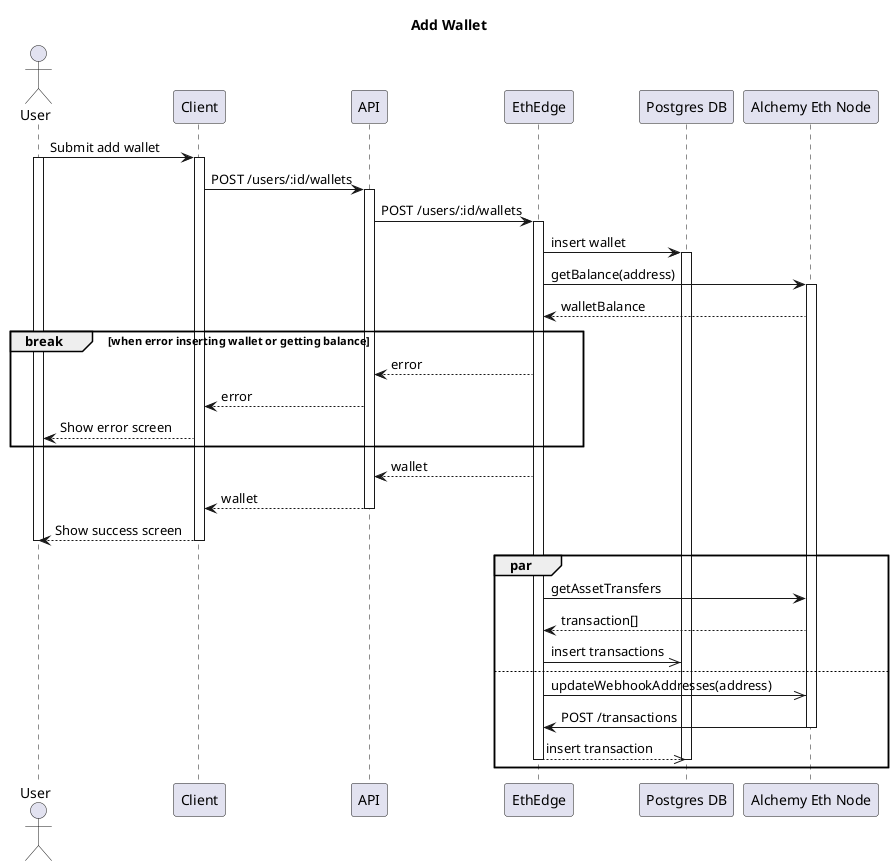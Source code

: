@startuml
title Add Wallet

actor User
participant Client
participant API
participant EthEdge
participant "Postgres DB"
participant "Alchemy Eth Node"

User -> Client: Submit add wallet
activate User
activate Client
Client -> API: POST /users/:id/wallets
activate API
API -> EthEdge: POST /users/:id/wallets
activate EthEdge
EthEdge -> "Postgres DB": insert wallet
activate "Postgres DB"

EthEdge -> "Alchemy Eth Node": getBalance(address)
activate "Alchemy Eth Node"
"Alchemy Eth Node" --> EthEdge: walletBalance

break when error inserting wallet or getting balance
    EthEdge --> API: error
    API --> Client: error
    Client --> User: Show error screen
end

EthEdge --> API: wallet
API --> Client: wallet
deactivate API
Client --> User: Show success screen
deactivate Client
deactivate User

par
    EthEdge -> "Alchemy Eth Node": getAssetTransfers
    "Alchemy Eth Node" --> EthEdge: transaction[]
    EthEdge ->> "Postgres DB": insert transactions
else
    EthEdge ->> "Alchemy Eth Node": updateWebhookAddresses(address)
    "Alchemy Eth Node" -> EthEdge: POST /transactions
    deactivate "Alchemy Eth Node"
    EthEdge -->> "Postgres DB": insert transaction
    deactivate "Postgres DB"
    deactivate EthEdge
end
@enduml
